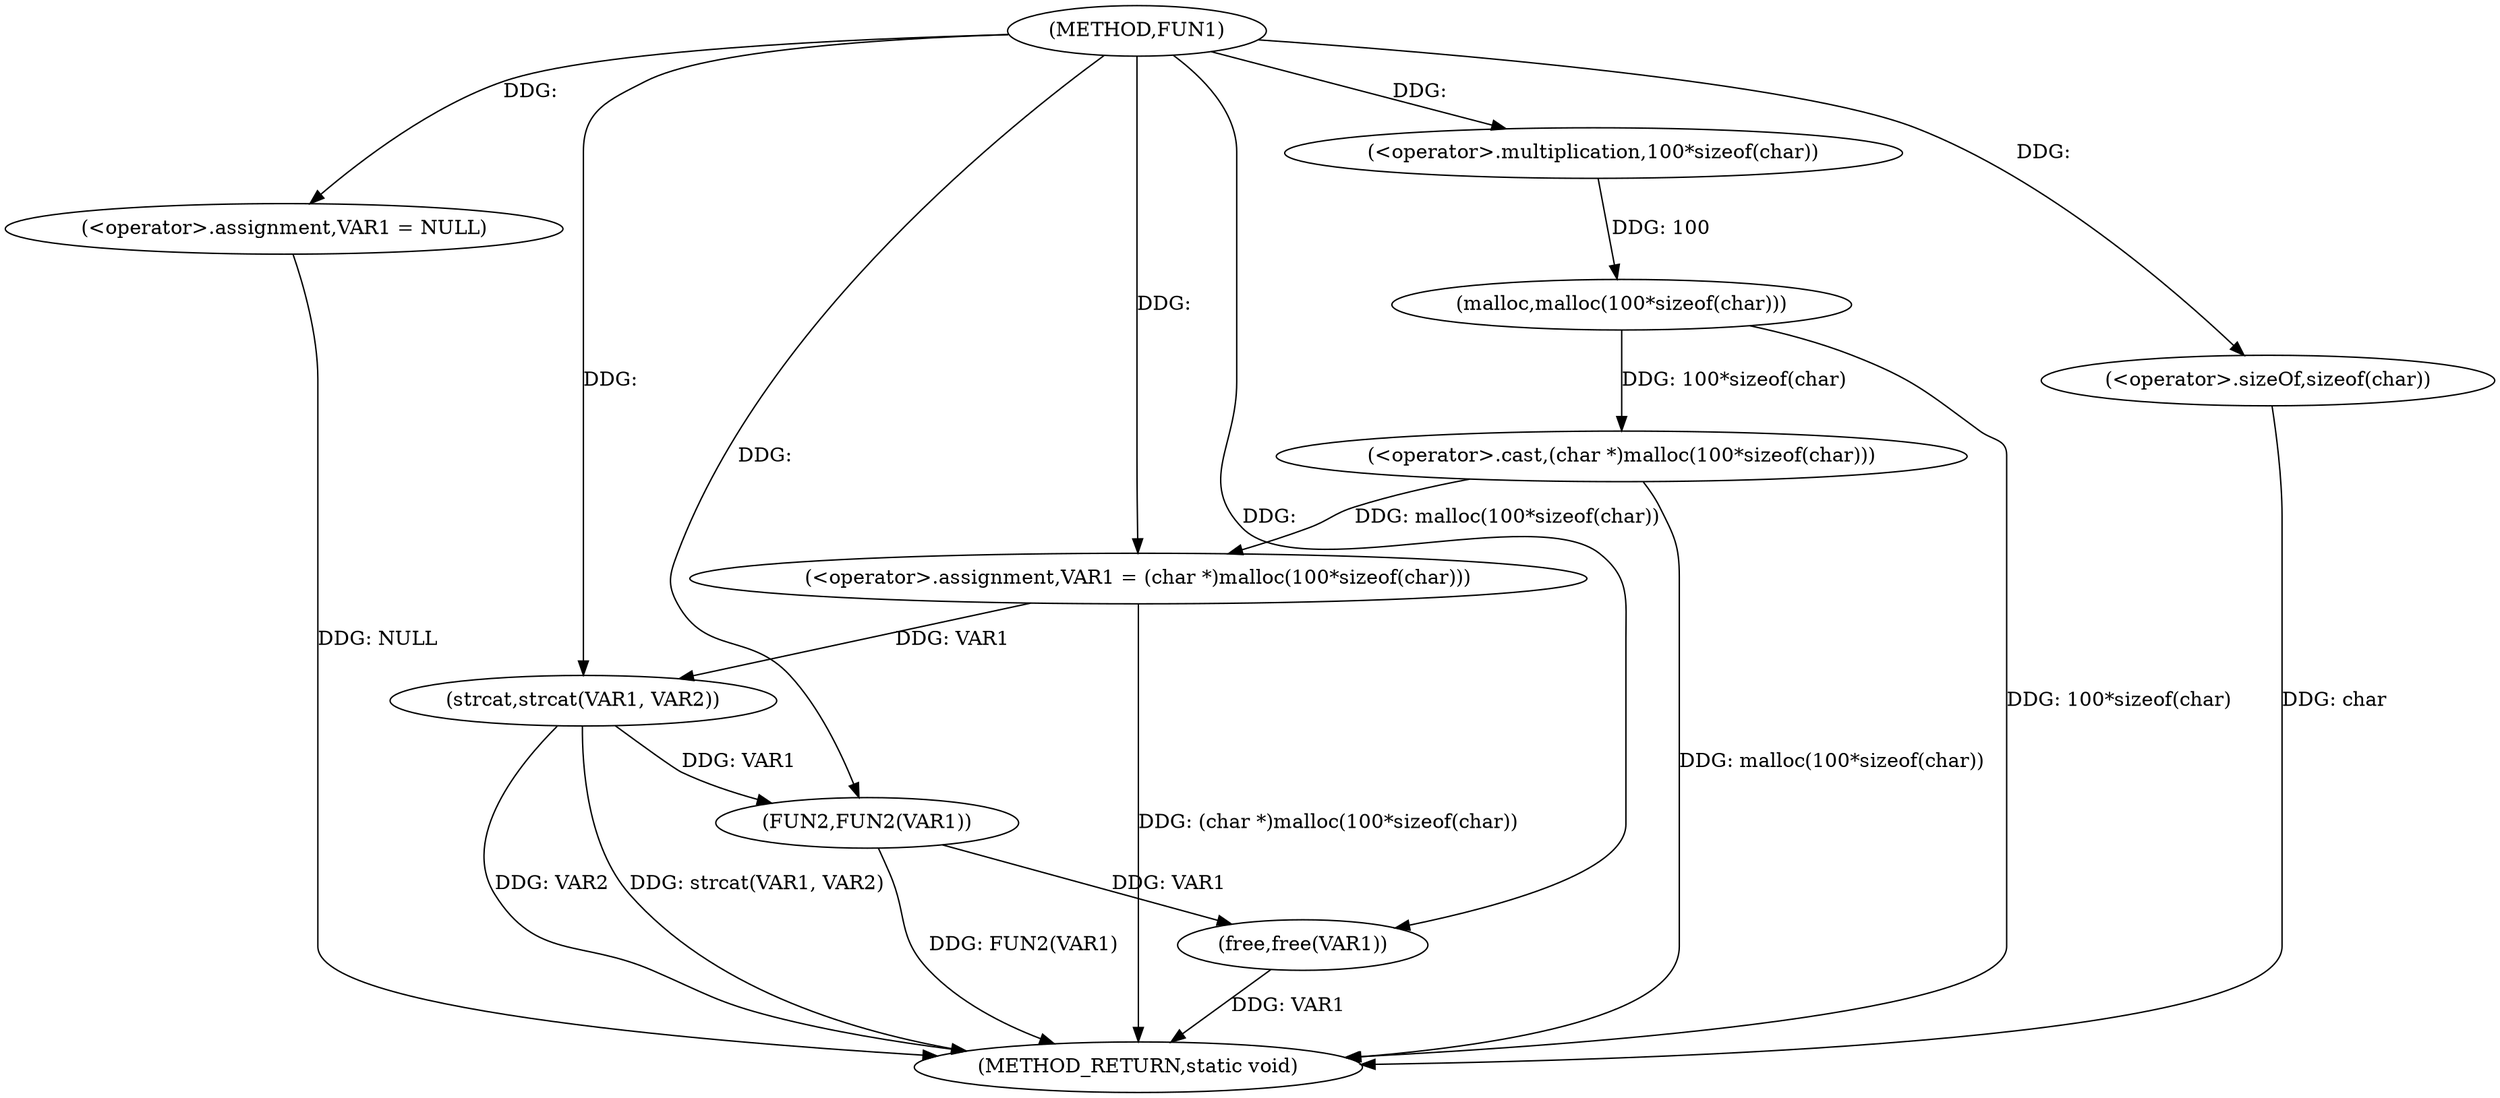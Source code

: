 digraph FUN1 {  
"1000100" [label = "(METHOD,FUN1)" ]
"1000124" [label = "(METHOD_RETURN,static void)" ]
"1000103" [label = "(<operator>.assignment,VAR1 = NULL)" ]
"1000106" [label = "(<operator>.assignment,VAR1 = (char *)malloc(100*sizeof(char)))" ]
"1000108" [label = "(<operator>.cast,(char *)malloc(100*sizeof(char)))" ]
"1000110" [label = "(malloc,malloc(100*sizeof(char)))" ]
"1000111" [label = "(<operator>.multiplication,100*sizeof(char))" ]
"1000113" [label = "(<operator>.sizeOf,sizeof(char))" ]
"1000117" [label = "(strcat,strcat(VAR1, VAR2))" ]
"1000120" [label = "(FUN2,FUN2(VAR1))" ]
"1000122" [label = "(free,free(VAR1))" ]
  "1000117" -> "1000124"  [ label = "DDG: strcat(VAR1, VAR2)"] 
  "1000106" -> "1000124"  [ label = "DDG: (char *)malloc(100*sizeof(char))"] 
  "1000103" -> "1000124"  [ label = "DDG: NULL"] 
  "1000113" -> "1000124"  [ label = "DDG: char"] 
  "1000122" -> "1000124"  [ label = "DDG: VAR1"] 
  "1000117" -> "1000124"  [ label = "DDG: VAR2"] 
  "1000110" -> "1000124"  [ label = "DDG: 100*sizeof(char)"] 
  "1000108" -> "1000124"  [ label = "DDG: malloc(100*sizeof(char))"] 
  "1000120" -> "1000124"  [ label = "DDG: FUN2(VAR1)"] 
  "1000100" -> "1000103"  [ label = "DDG: "] 
  "1000108" -> "1000106"  [ label = "DDG: malloc(100*sizeof(char))"] 
  "1000100" -> "1000106"  [ label = "DDG: "] 
  "1000110" -> "1000108"  [ label = "DDG: 100*sizeof(char)"] 
  "1000111" -> "1000110"  [ label = "DDG: 100"] 
  "1000100" -> "1000111"  [ label = "DDG: "] 
  "1000100" -> "1000113"  [ label = "DDG: "] 
  "1000106" -> "1000117"  [ label = "DDG: VAR1"] 
  "1000100" -> "1000117"  [ label = "DDG: "] 
  "1000117" -> "1000120"  [ label = "DDG: VAR1"] 
  "1000100" -> "1000120"  [ label = "DDG: "] 
  "1000120" -> "1000122"  [ label = "DDG: VAR1"] 
  "1000100" -> "1000122"  [ label = "DDG: "] 
}
